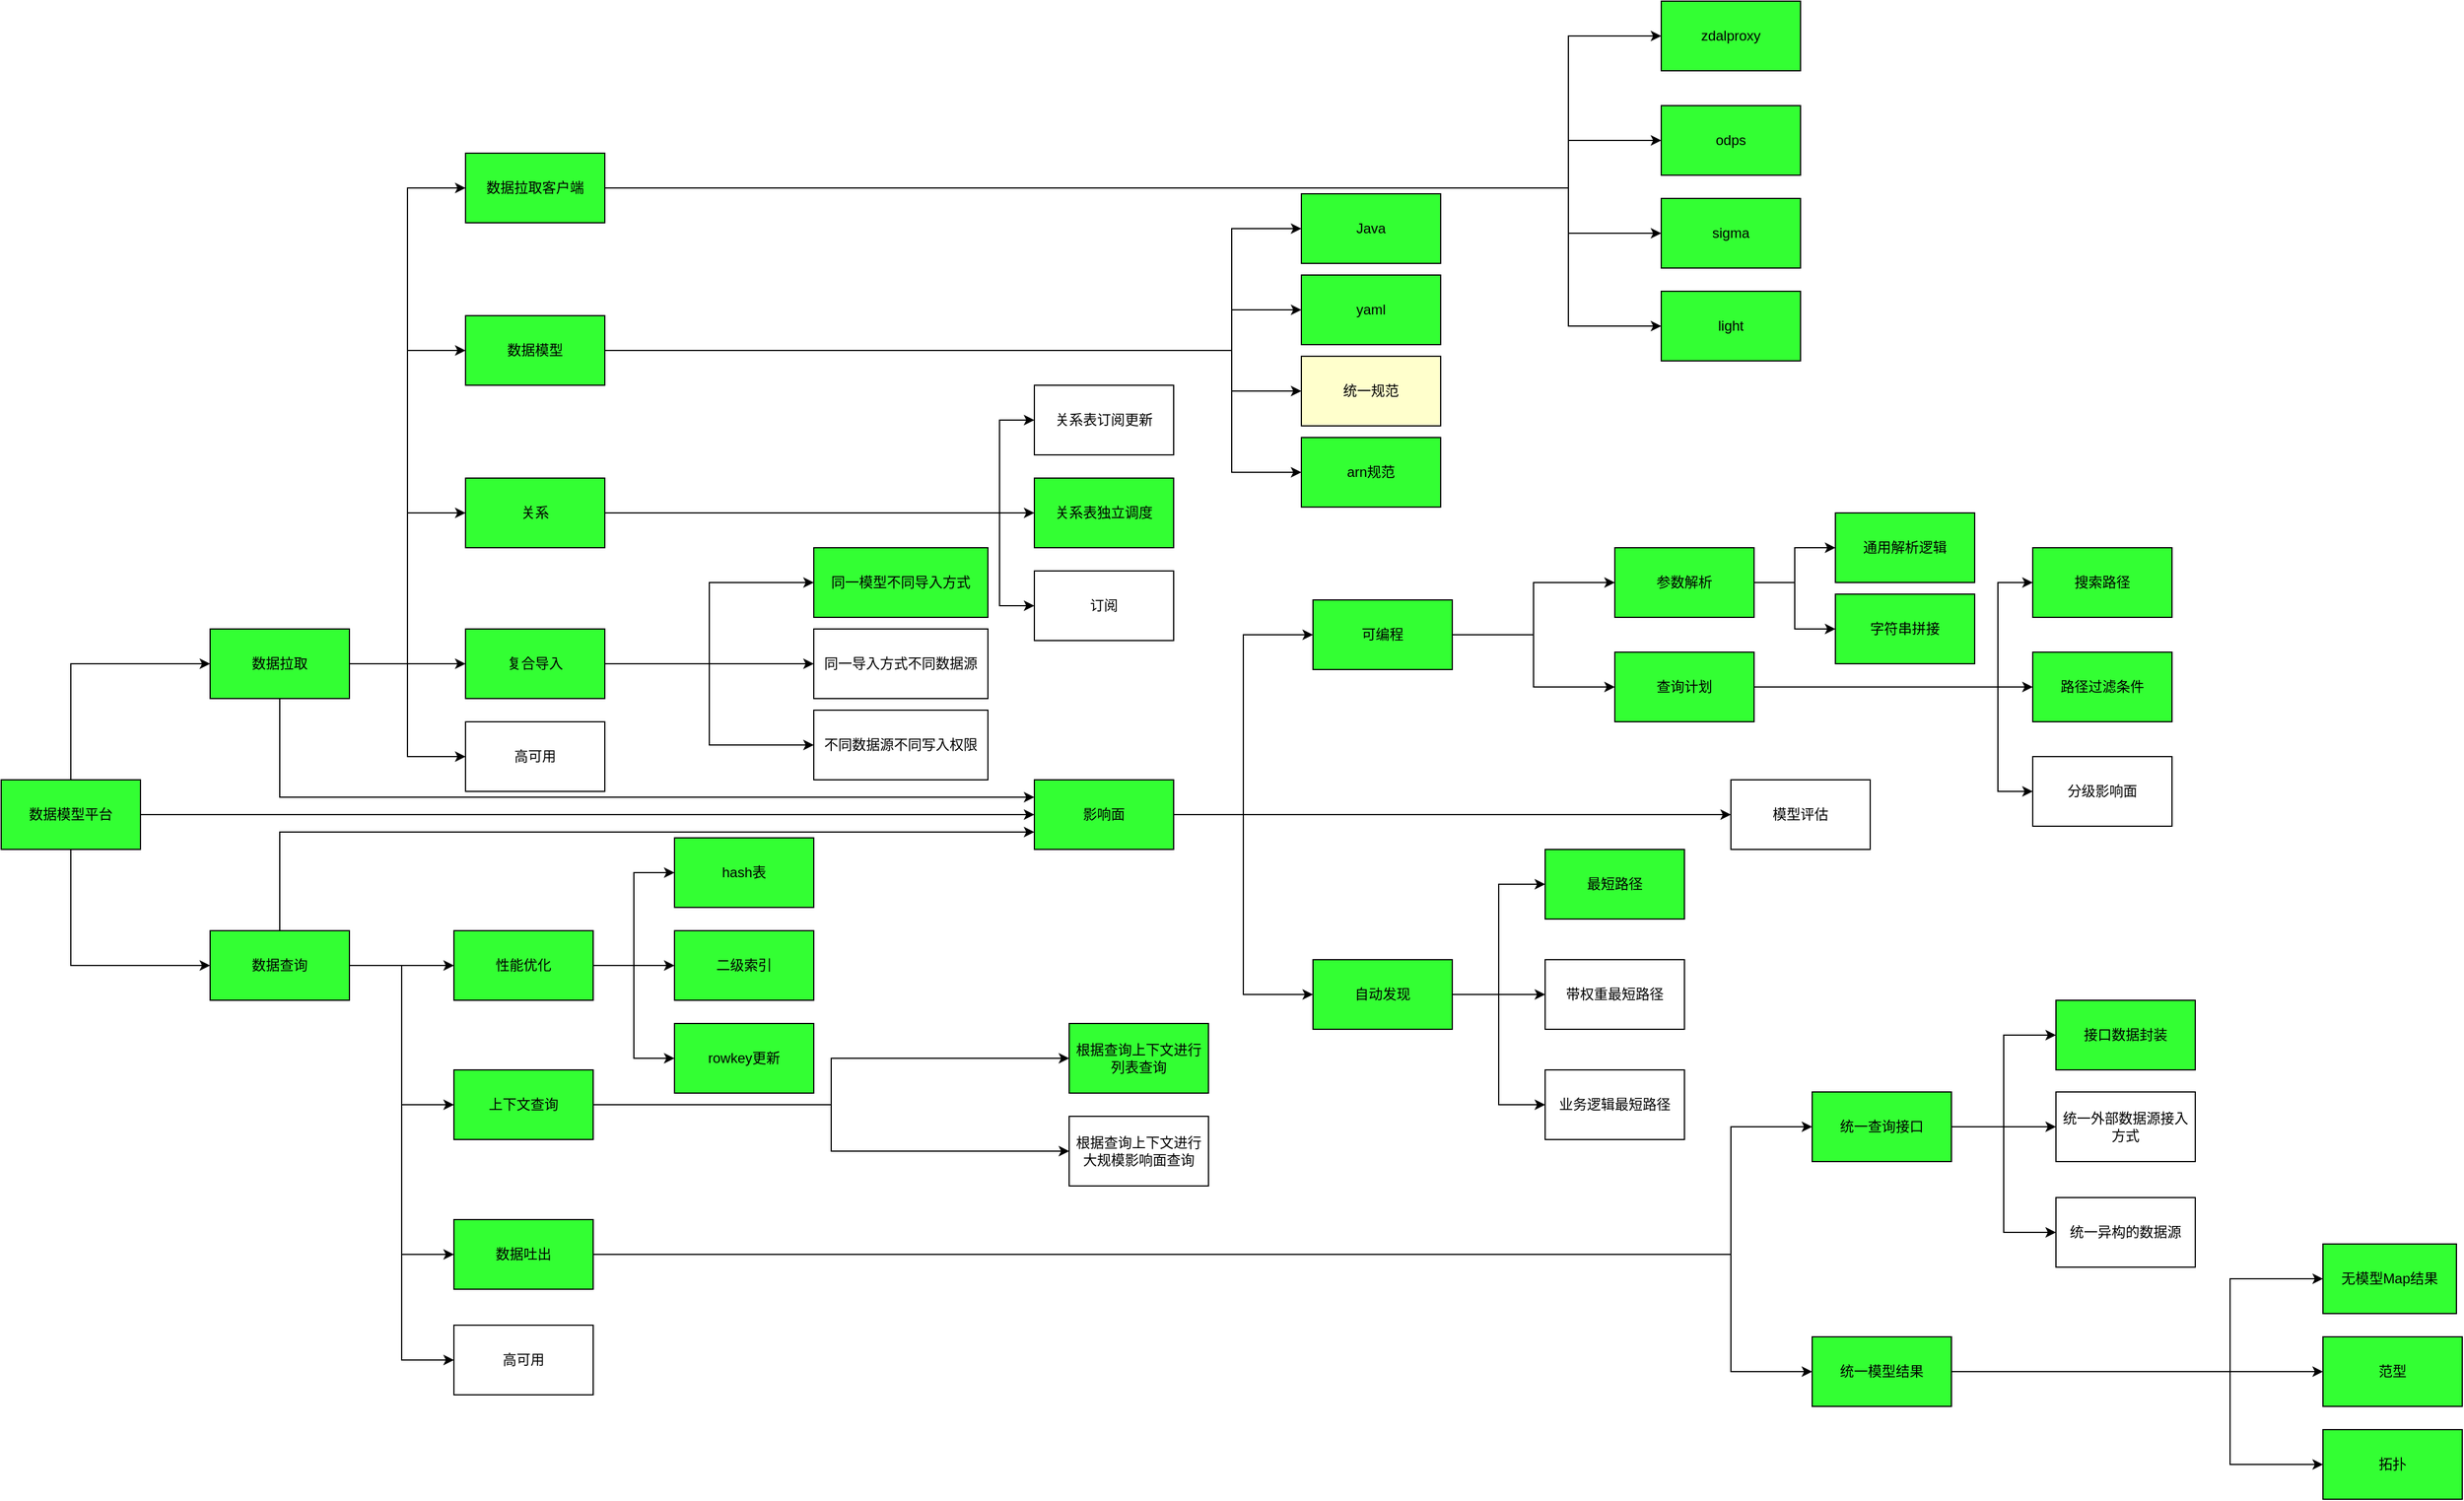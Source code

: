 <mxfile version="12.8.1" type="github">
  <diagram id="SqESzxWNPk29sI8p1Rc2" name="Page-1">
    <mxGraphModel dx="5920" dy="5776" grid="1" gridSize="10" guides="1" tooltips="1" connect="1" arrows="1" fold="1" page="1" pageScale="1" pageWidth="827" pageHeight="1169" math="0" shadow="0">
      <root>
        <mxCell id="0" />
        <mxCell id="1" parent="0" />
        <mxCell id="NBVT0KH5Xc10zF8hWyY_-20" style="edgeStyle=orthogonalEdgeStyle;rounded=0;orthogonalLoop=1;jettySize=auto;html=1;exitX=0.5;exitY=0;exitDx=0;exitDy=0;entryX=0;entryY=0.5;entryDx=0;entryDy=0;" parent="1" source="BBNGL1OK1R0SubXPaPE9-1" target="BBNGL1OK1R0SubXPaPE9-2" edge="1">
          <mxGeometry relative="1" as="geometry" />
        </mxCell>
        <mxCell id="NBVT0KH5Xc10zF8hWyY_-21" style="edgeStyle=orthogonalEdgeStyle;rounded=0;orthogonalLoop=1;jettySize=auto;html=1;exitX=0.5;exitY=1;exitDx=0;exitDy=0;entryX=0;entryY=0.5;entryDx=0;entryDy=0;" parent="1" source="BBNGL1OK1R0SubXPaPE9-1" target="BBNGL1OK1R0SubXPaPE9-3" edge="1">
          <mxGeometry relative="1" as="geometry" />
        </mxCell>
        <mxCell id="NBVT0KH5Xc10zF8hWyY_-22" style="edgeStyle=orthogonalEdgeStyle;rounded=0;orthogonalLoop=1;jettySize=auto;html=1;exitX=1;exitY=0.5;exitDx=0;exitDy=0;entryX=0;entryY=0.5;entryDx=0;entryDy=0;" parent="1" source="BBNGL1OK1R0SubXPaPE9-1" target="BBNGL1OK1R0SubXPaPE9-4" edge="1">
          <mxGeometry relative="1" as="geometry" />
        </mxCell>
        <mxCell id="BBNGL1OK1R0SubXPaPE9-1" value="数据模型平台" style="rounded=0;whiteSpace=wrap;html=1;fillColor=#33FF33;" parent="1" vertex="1">
          <mxGeometry x="30" y="650" width="120" height="60" as="geometry" />
        </mxCell>
        <mxCell id="NBVT0KH5Xc10zF8hWyY_-23" style="edgeStyle=orthogonalEdgeStyle;rounded=0;orthogonalLoop=1;jettySize=auto;html=1;exitX=1;exitY=0.5;exitDx=0;exitDy=0;entryX=0;entryY=0.5;entryDx=0;entryDy=0;" parent="1" source="BBNGL1OK1R0SubXPaPE9-2" target="BBNGL1OK1R0SubXPaPE9-8" edge="1">
          <mxGeometry relative="1" as="geometry" />
        </mxCell>
        <mxCell id="NBVT0KH5Xc10zF8hWyY_-24" style="edgeStyle=orthogonalEdgeStyle;rounded=0;orthogonalLoop=1;jettySize=auto;html=1;exitX=1;exitY=0.5;exitDx=0;exitDy=0;entryX=0;entryY=0.5;entryDx=0;entryDy=0;" parent="1" source="BBNGL1OK1R0SubXPaPE9-2" target="BBNGL1OK1R0SubXPaPE9-7" edge="1">
          <mxGeometry relative="1" as="geometry" />
        </mxCell>
        <mxCell id="NBVT0KH5Xc10zF8hWyY_-25" style="edgeStyle=orthogonalEdgeStyle;rounded=0;orthogonalLoop=1;jettySize=auto;html=1;exitX=1;exitY=0.5;exitDx=0;exitDy=0;entryX=0;entryY=0.5;entryDx=0;entryDy=0;" parent="1" source="BBNGL1OK1R0SubXPaPE9-2" target="BBNGL1OK1R0SubXPaPE9-6" edge="1">
          <mxGeometry relative="1" as="geometry" />
        </mxCell>
        <mxCell id="NBVT0KH5Xc10zF8hWyY_-26" style="edgeStyle=orthogonalEdgeStyle;rounded=0;orthogonalLoop=1;jettySize=auto;html=1;exitX=1;exitY=0.5;exitDx=0;exitDy=0;entryX=0;entryY=0.5;entryDx=0;entryDy=0;" parent="1" source="BBNGL1OK1R0SubXPaPE9-2" target="BBNGL1OK1R0SubXPaPE9-5" edge="1">
          <mxGeometry relative="1" as="geometry" />
        </mxCell>
        <mxCell id="NBVT0KH5Xc10zF8hWyY_-30" style="edgeStyle=orthogonalEdgeStyle;rounded=0;orthogonalLoop=1;jettySize=auto;html=1;exitX=0.5;exitY=1;exitDx=0;exitDy=0;entryX=0;entryY=0.25;entryDx=0;entryDy=0;" parent="1" source="BBNGL1OK1R0SubXPaPE9-2" target="BBNGL1OK1R0SubXPaPE9-4" edge="1">
          <mxGeometry relative="1" as="geometry" />
        </mxCell>
        <mxCell id="6mLLUKD_3d6DJqKXJfNS-2" style="edgeStyle=orthogonalEdgeStyle;rounded=0;orthogonalLoop=1;jettySize=auto;html=1;exitX=1;exitY=0.5;exitDx=0;exitDy=0;entryX=0;entryY=0.5;entryDx=0;entryDy=0;" edge="1" parent="1" source="BBNGL1OK1R0SubXPaPE9-2" target="6mLLUKD_3d6DJqKXJfNS-1">
          <mxGeometry relative="1" as="geometry" />
        </mxCell>
        <mxCell id="BBNGL1OK1R0SubXPaPE9-2" value="数据拉取" style="rounded=0;whiteSpace=wrap;html=1;fillColor=#33FF33;" parent="1" vertex="1">
          <mxGeometry x="210" y="520" width="120" height="60" as="geometry" />
        </mxCell>
        <mxCell id="NBVT0KH5Xc10zF8hWyY_-27" style="edgeStyle=orthogonalEdgeStyle;rounded=0;orthogonalLoop=1;jettySize=auto;html=1;exitX=1;exitY=0.5;exitDx=0;exitDy=0;entryX=0;entryY=0.5;entryDx=0;entryDy=0;" parent="1" source="BBNGL1OK1R0SubXPaPE9-3" target="BBNGL1OK1R0SubXPaPE9-9" edge="1">
          <mxGeometry relative="1" as="geometry" />
        </mxCell>
        <mxCell id="NBVT0KH5Xc10zF8hWyY_-28" style="edgeStyle=orthogonalEdgeStyle;rounded=0;orthogonalLoop=1;jettySize=auto;html=1;exitX=1;exitY=0.5;exitDx=0;exitDy=0;entryX=0;entryY=0.5;entryDx=0;entryDy=0;" parent="1" source="BBNGL1OK1R0SubXPaPE9-3" target="BBNGL1OK1R0SubXPaPE9-10" edge="1">
          <mxGeometry relative="1" as="geometry" />
        </mxCell>
        <mxCell id="NBVT0KH5Xc10zF8hWyY_-29" style="edgeStyle=orthogonalEdgeStyle;rounded=0;orthogonalLoop=1;jettySize=auto;html=1;exitX=1;exitY=0.5;exitDx=0;exitDy=0;entryX=0;entryY=0.5;entryDx=0;entryDy=0;" parent="1" source="BBNGL1OK1R0SubXPaPE9-3" target="BBNGL1OK1R0SubXPaPE9-11" edge="1">
          <mxGeometry relative="1" as="geometry" />
        </mxCell>
        <mxCell id="NBVT0KH5Xc10zF8hWyY_-31" style="edgeStyle=orthogonalEdgeStyle;rounded=0;orthogonalLoop=1;jettySize=auto;html=1;exitX=0.5;exitY=0;exitDx=0;exitDy=0;entryX=0;entryY=0.75;entryDx=0;entryDy=0;" parent="1" source="BBNGL1OK1R0SubXPaPE9-3" target="BBNGL1OK1R0SubXPaPE9-4" edge="1">
          <mxGeometry relative="1" as="geometry" />
        </mxCell>
        <mxCell id="6mLLUKD_3d6DJqKXJfNS-4" style="edgeStyle=orthogonalEdgeStyle;rounded=0;orthogonalLoop=1;jettySize=auto;html=1;exitX=1;exitY=0.5;exitDx=0;exitDy=0;entryX=0;entryY=0.5;entryDx=0;entryDy=0;" edge="1" parent="1" source="BBNGL1OK1R0SubXPaPE9-3" target="6mLLUKD_3d6DJqKXJfNS-3">
          <mxGeometry relative="1" as="geometry" />
        </mxCell>
        <mxCell id="BBNGL1OK1R0SubXPaPE9-3" value="数据查询" style="rounded=0;whiteSpace=wrap;html=1;fillColor=#33FF33;" parent="1" vertex="1">
          <mxGeometry x="210" y="780" width="120" height="60" as="geometry" />
        </mxCell>
        <mxCell id="NBVT0KH5Xc10zF8hWyY_-32" style="edgeStyle=orthogonalEdgeStyle;rounded=0;orthogonalLoop=1;jettySize=auto;html=1;exitX=1;exitY=0.5;exitDx=0;exitDy=0;entryX=0;entryY=0.5;entryDx=0;entryDy=0;" parent="1" source="BBNGL1OK1R0SubXPaPE9-4" target="BBNGL1OK1R0SubXPaPE9-12" edge="1">
          <mxGeometry relative="1" as="geometry" />
        </mxCell>
        <mxCell id="NBVT0KH5Xc10zF8hWyY_-33" style="edgeStyle=orthogonalEdgeStyle;rounded=0;orthogonalLoop=1;jettySize=auto;html=1;exitX=1;exitY=0.5;exitDx=0;exitDy=0;entryX=0;entryY=0.5;entryDx=0;entryDy=0;" parent="1" source="BBNGL1OK1R0SubXPaPE9-4" target="BBNGL1OK1R0SubXPaPE9-13" edge="1">
          <mxGeometry relative="1" as="geometry" />
        </mxCell>
        <mxCell id="6mLLUKD_3d6DJqKXJfNS-6" style="edgeStyle=orthogonalEdgeStyle;rounded=0;orthogonalLoop=1;jettySize=auto;html=1;exitX=1;exitY=0.5;exitDx=0;exitDy=0;entryX=0;entryY=0.5;entryDx=0;entryDy=0;fillColor=#33FF33;" edge="1" parent="1" source="BBNGL1OK1R0SubXPaPE9-4" target="6mLLUKD_3d6DJqKXJfNS-5">
          <mxGeometry relative="1" as="geometry" />
        </mxCell>
        <mxCell id="BBNGL1OK1R0SubXPaPE9-4" value="影响面" style="rounded=0;whiteSpace=wrap;html=1;fillColor=#33FF33;" parent="1" vertex="1">
          <mxGeometry x="920" y="650" width="120" height="60" as="geometry" />
        </mxCell>
        <mxCell id="NBVT0KH5Xc10zF8hWyY_-57" style="edgeStyle=orthogonalEdgeStyle;rounded=0;orthogonalLoop=1;jettySize=auto;html=1;exitX=1;exitY=0.5;exitDx=0;exitDy=0;entryX=0;entryY=0.5;entryDx=0;entryDy=0;" parent="1" source="BBNGL1OK1R0SubXPaPE9-5" target="NBVT0KH5Xc10zF8hWyY_-35" edge="1">
          <mxGeometry relative="1" as="geometry">
            <mxPoint x="740.0" y="150" as="targetPoint" />
            <Array as="points">
              <mxPoint x="1380" y="140" />
              <mxPoint x="1380" y="9" />
            </Array>
          </mxGeometry>
        </mxCell>
        <mxCell id="NBVT0KH5Xc10zF8hWyY_-58" style="edgeStyle=orthogonalEdgeStyle;rounded=0;orthogonalLoop=1;jettySize=auto;html=1;exitX=1;exitY=0.5;exitDx=0;exitDy=0;entryX=0;entryY=0.5;entryDx=0;entryDy=0;" parent="1" source="BBNGL1OK1R0SubXPaPE9-5" target="NBVT0KH5Xc10zF8hWyY_-36" edge="1">
          <mxGeometry relative="1" as="geometry">
            <Array as="points">
              <mxPoint x="1380" y="140" />
              <mxPoint x="1380" y="99" />
            </Array>
          </mxGeometry>
        </mxCell>
        <mxCell id="NBVT0KH5Xc10zF8hWyY_-59" style="edgeStyle=orthogonalEdgeStyle;rounded=0;orthogonalLoop=1;jettySize=auto;html=1;exitX=1;exitY=0.5;exitDx=0;exitDy=0;entryX=0;entryY=0.5;entryDx=0;entryDy=0;" parent="1" source="BBNGL1OK1R0SubXPaPE9-5" target="NBVT0KH5Xc10zF8hWyY_-37" edge="1">
          <mxGeometry relative="1" as="geometry">
            <Array as="points">
              <mxPoint x="1380" y="140" />
              <mxPoint x="1380" y="179" />
            </Array>
          </mxGeometry>
        </mxCell>
        <mxCell id="NBVT0KH5Xc10zF8hWyY_-60" style="edgeStyle=orthogonalEdgeStyle;rounded=0;orthogonalLoop=1;jettySize=auto;html=1;exitX=1;exitY=0.5;exitDx=0;exitDy=0;entryX=0;entryY=0.5;entryDx=0;entryDy=0;" parent="1" source="BBNGL1OK1R0SubXPaPE9-5" target="NBVT0KH5Xc10zF8hWyY_-38" edge="1">
          <mxGeometry relative="1" as="geometry">
            <Array as="points">
              <mxPoint x="1380" y="140" />
              <mxPoint x="1380" y="259" />
            </Array>
          </mxGeometry>
        </mxCell>
        <mxCell id="BBNGL1OK1R0SubXPaPE9-5" value="数据拉取客户端" style="rounded=0;whiteSpace=wrap;html=1;fillColor=#33FF33;" parent="1" vertex="1">
          <mxGeometry x="430" y="110" width="120" height="60" as="geometry" />
        </mxCell>
        <mxCell id="NBVT0KH5Xc10zF8hWyY_-94" style="edgeStyle=orthogonalEdgeStyle;rounded=0;orthogonalLoop=1;jettySize=auto;html=1;exitX=1;exitY=0.5;exitDx=0;exitDy=0;entryX=0;entryY=0.5;entryDx=0;entryDy=0;" parent="1" source="BBNGL1OK1R0SubXPaPE9-6" target="NBVT0KH5Xc10zF8hWyY_-39" edge="1">
          <mxGeometry relative="1" as="geometry">
            <Array as="points">
              <mxPoint x="1090" y="280" />
              <mxPoint x="1090" y="175" />
            </Array>
          </mxGeometry>
        </mxCell>
        <mxCell id="NBVT0KH5Xc10zF8hWyY_-95" style="edgeStyle=orthogonalEdgeStyle;rounded=0;orthogonalLoop=1;jettySize=auto;html=1;exitX=1;exitY=0.5;exitDx=0;exitDy=0;entryX=0;entryY=0.5;entryDx=0;entryDy=0;" parent="1" source="BBNGL1OK1R0SubXPaPE9-6" target="NBVT0KH5Xc10zF8hWyY_-40" edge="1">
          <mxGeometry relative="1" as="geometry">
            <Array as="points">
              <mxPoint x="1090" y="280" />
              <mxPoint x="1090" y="245" />
            </Array>
          </mxGeometry>
        </mxCell>
        <mxCell id="NBVT0KH5Xc10zF8hWyY_-96" style="edgeStyle=orthogonalEdgeStyle;rounded=0;orthogonalLoop=1;jettySize=auto;html=1;exitX=1;exitY=0.5;exitDx=0;exitDy=0;entryX=0;entryY=0.5;entryDx=0;entryDy=0;" parent="1" source="BBNGL1OK1R0SubXPaPE9-6" target="NBVT0KH5Xc10zF8hWyY_-41" edge="1">
          <mxGeometry relative="1" as="geometry">
            <Array as="points">
              <mxPoint x="1090" y="280" />
              <mxPoint x="1090" y="315" />
            </Array>
          </mxGeometry>
        </mxCell>
        <mxCell id="NBVT0KH5Xc10zF8hWyY_-97" style="edgeStyle=orthogonalEdgeStyle;rounded=0;orthogonalLoop=1;jettySize=auto;html=1;exitX=1;exitY=0.5;exitDx=0;exitDy=0;entryX=0;entryY=0.5;entryDx=0;entryDy=0;" parent="1" source="BBNGL1OK1R0SubXPaPE9-6" target="NBVT0KH5Xc10zF8hWyY_-42" edge="1">
          <mxGeometry relative="1" as="geometry">
            <Array as="points">
              <mxPoint x="1090" y="280" />
              <mxPoint x="1090" y="385" />
            </Array>
          </mxGeometry>
        </mxCell>
        <mxCell id="BBNGL1OK1R0SubXPaPE9-6" value="数据模型" style="rounded=0;whiteSpace=wrap;html=1;fillColor=#33FF33;" parent="1" vertex="1">
          <mxGeometry x="430" y="250" width="120" height="60" as="geometry" />
        </mxCell>
        <mxCell id="NBVT0KH5Xc10zF8hWyY_-55" style="edgeStyle=orthogonalEdgeStyle;rounded=0;orthogonalLoop=1;jettySize=auto;html=1;exitX=1;exitY=0.5;exitDx=0;exitDy=0;entryX=0;entryY=0.5;entryDx=0;entryDy=0;" parent="1" source="BBNGL1OK1R0SubXPaPE9-7" target="NBVT0KH5Xc10zF8hWyY_-53" edge="1">
          <mxGeometry relative="1" as="geometry">
            <Array as="points">
              <mxPoint x="890" y="420" />
              <mxPoint x="890" y="340" />
            </Array>
          </mxGeometry>
        </mxCell>
        <mxCell id="NBVT0KH5Xc10zF8hWyY_-56" style="edgeStyle=orthogonalEdgeStyle;rounded=0;orthogonalLoop=1;jettySize=auto;html=1;exitX=1;exitY=0.5;exitDx=0;exitDy=0;entryX=0;entryY=0.5;entryDx=0;entryDy=0;" parent="1" source="BBNGL1OK1R0SubXPaPE9-7" target="NBVT0KH5Xc10zF8hWyY_-54" edge="1">
          <mxGeometry relative="1" as="geometry">
            <Array as="points">
              <mxPoint x="890" y="420" />
              <mxPoint x="890" y="500" />
            </Array>
          </mxGeometry>
        </mxCell>
        <mxCell id="BBNGL1OK1R0SubXPaPE9-7" value="关系" style="rounded=0;whiteSpace=wrap;html=1;fillColor=#33FF33;" parent="1" vertex="1">
          <mxGeometry x="430" y="390" width="120" height="60" as="geometry" />
        </mxCell>
        <mxCell id="NBVT0KH5Xc10zF8hWyY_-64" style="edgeStyle=orthogonalEdgeStyle;rounded=0;orthogonalLoop=1;jettySize=auto;html=1;exitX=1;exitY=0.5;exitDx=0;exitDy=0;entryX=0;entryY=0.5;entryDx=0;entryDy=0;" parent="1" source="BBNGL1OK1R0SubXPaPE9-8" target="NBVT0KH5Xc10zF8hWyY_-61" edge="1">
          <mxGeometry relative="1" as="geometry" />
        </mxCell>
        <mxCell id="NBVT0KH5Xc10zF8hWyY_-65" style="edgeStyle=orthogonalEdgeStyle;rounded=0;orthogonalLoop=1;jettySize=auto;html=1;exitX=1;exitY=0.5;exitDx=0;exitDy=0;entryX=0;entryY=0.5;entryDx=0;entryDy=0;" parent="1" source="BBNGL1OK1R0SubXPaPE9-8" target="NBVT0KH5Xc10zF8hWyY_-62" edge="1">
          <mxGeometry relative="1" as="geometry" />
        </mxCell>
        <mxCell id="NBVT0KH5Xc10zF8hWyY_-66" style="edgeStyle=orthogonalEdgeStyle;rounded=0;orthogonalLoop=1;jettySize=auto;html=1;exitX=1;exitY=0.5;exitDx=0;exitDy=0;entryX=0;entryY=0.5;entryDx=0;entryDy=0;" parent="1" source="BBNGL1OK1R0SubXPaPE9-8" target="NBVT0KH5Xc10zF8hWyY_-63" edge="1">
          <mxGeometry relative="1" as="geometry" />
        </mxCell>
        <mxCell id="BBNGL1OK1R0SubXPaPE9-8" value="复合导入" style="rounded=0;whiteSpace=wrap;html=1;fillColor=#33FF33;" parent="1" vertex="1">
          <mxGeometry x="430" y="520" width="120" height="60" as="geometry" />
        </mxCell>
        <mxCell id="NBVT0KH5Xc10zF8hWyY_-74" style="edgeStyle=orthogonalEdgeStyle;rounded=0;orthogonalLoop=1;jettySize=auto;html=1;exitX=1;exitY=0.5;exitDx=0;exitDy=0;entryX=0;entryY=0.5;entryDx=0;entryDy=0;" parent="1" source="BBNGL1OK1R0SubXPaPE9-9" target="NBVT0KH5Xc10zF8hWyY_-67" edge="1">
          <mxGeometry relative="1" as="geometry" />
        </mxCell>
        <mxCell id="NBVT0KH5Xc10zF8hWyY_-75" style="edgeStyle=orthogonalEdgeStyle;rounded=0;orthogonalLoop=1;jettySize=auto;html=1;exitX=1;exitY=0.5;exitDx=0;exitDy=0;entryX=0;entryY=0.5;entryDx=0;entryDy=0;" parent="1" source="BBNGL1OK1R0SubXPaPE9-9" target="NBVT0KH5Xc10zF8hWyY_-68" edge="1">
          <mxGeometry relative="1" as="geometry" />
        </mxCell>
        <mxCell id="NBVT0KH5Xc10zF8hWyY_-76" style="edgeStyle=orthogonalEdgeStyle;rounded=0;orthogonalLoop=1;jettySize=auto;html=1;exitX=1;exitY=0.5;exitDx=0;exitDy=0;entryX=0;entryY=0.5;entryDx=0;entryDy=0;" parent="1" source="BBNGL1OK1R0SubXPaPE9-9" target="NBVT0KH5Xc10zF8hWyY_-69" edge="1">
          <mxGeometry relative="1" as="geometry" />
        </mxCell>
        <mxCell id="BBNGL1OK1R0SubXPaPE9-9" value="性能优化" style="rounded=0;whiteSpace=wrap;html=1;fillColor=#33FF33;" parent="1" vertex="1">
          <mxGeometry x="420" y="780" width="120" height="60" as="geometry" />
        </mxCell>
        <mxCell id="NBVT0KH5Xc10zF8hWyY_-77" style="edgeStyle=orthogonalEdgeStyle;rounded=0;orthogonalLoop=1;jettySize=auto;html=1;exitX=1;exitY=0.5;exitDx=0;exitDy=0;entryX=0;entryY=0.5;entryDx=0;entryDy=0;" parent="1" source="BBNGL1OK1R0SubXPaPE9-10" target="NBVT0KH5Xc10zF8hWyY_-70" edge="1">
          <mxGeometry relative="1" as="geometry" />
        </mxCell>
        <mxCell id="NBVT0KH5Xc10zF8hWyY_-78" style="edgeStyle=orthogonalEdgeStyle;rounded=0;orthogonalLoop=1;jettySize=auto;html=1;exitX=1;exitY=0.5;exitDx=0;exitDy=0;entryX=0;entryY=0.5;entryDx=0;entryDy=0;" parent="1" source="BBNGL1OK1R0SubXPaPE9-10" target="NBVT0KH5Xc10zF8hWyY_-71" edge="1">
          <mxGeometry relative="1" as="geometry" />
        </mxCell>
        <mxCell id="BBNGL1OK1R0SubXPaPE9-10" value="上下文查询" style="rounded=0;whiteSpace=wrap;html=1;fillColor=#33FF33;" parent="1" vertex="1">
          <mxGeometry x="420" y="900" width="120" height="60" as="geometry" />
        </mxCell>
        <mxCell id="NBVT0KH5Xc10zF8hWyY_-79" style="edgeStyle=orthogonalEdgeStyle;rounded=0;orthogonalLoop=1;jettySize=auto;html=1;exitX=1;exitY=0.5;exitDx=0;exitDy=0;entryX=0;entryY=0.5;entryDx=0;entryDy=0;" parent="1" source="BBNGL1OK1R0SubXPaPE9-11" target="NBVT0KH5Xc10zF8hWyY_-72" edge="1">
          <mxGeometry relative="1" as="geometry">
            <Array as="points">
              <mxPoint x="1520" y="1059" />
              <mxPoint x="1520" y="949" />
            </Array>
          </mxGeometry>
        </mxCell>
        <mxCell id="NBVT0KH5Xc10zF8hWyY_-80" style="edgeStyle=orthogonalEdgeStyle;rounded=0;orthogonalLoop=1;jettySize=auto;html=1;exitX=1;exitY=0.5;exitDx=0;exitDy=0;entryX=0;entryY=0.5;entryDx=0;entryDy=0;" parent="1" source="BBNGL1OK1R0SubXPaPE9-11" target="NBVT0KH5Xc10zF8hWyY_-73" edge="1">
          <mxGeometry relative="1" as="geometry">
            <Array as="points">
              <mxPoint x="1520" y="1059" />
              <mxPoint x="1520" y="1160" />
            </Array>
          </mxGeometry>
        </mxCell>
        <mxCell id="BBNGL1OK1R0SubXPaPE9-11" value="数据吐出" style="rounded=0;whiteSpace=wrap;html=1;fillColor=#33FF33;" parent="1" vertex="1">
          <mxGeometry x="420" y="1029" width="120" height="60" as="geometry" />
        </mxCell>
        <mxCell id="NBVT0KH5Xc10zF8hWyY_-108" style="edgeStyle=orthogonalEdgeStyle;rounded=0;orthogonalLoop=1;jettySize=auto;html=1;exitX=1;exitY=0.5;exitDx=0;exitDy=0;entryX=0;entryY=0.5;entryDx=0;entryDy=0;" parent="1" source="BBNGL1OK1R0SubXPaPE9-12" target="NBVT0KH5Xc10zF8hWyY_-98" edge="1">
          <mxGeometry relative="1" as="geometry" />
        </mxCell>
        <mxCell id="NBVT0KH5Xc10zF8hWyY_-109" style="edgeStyle=orthogonalEdgeStyle;rounded=0;orthogonalLoop=1;jettySize=auto;html=1;exitX=1;exitY=0.5;exitDx=0;exitDy=0;entryX=0;entryY=0.5;entryDx=0;entryDy=0;" parent="1" source="BBNGL1OK1R0SubXPaPE9-12" target="NBVT0KH5Xc10zF8hWyY_-99" edge="1">
          <mxGeometry relative="1" as="geometry" />
        </mxCell>
        <mxCell id="BBNGL1OK1R0SubXPaPE9-12" value="可编程" style="rounded=0;whiteSpace=wrap;html=1;fillColor=#33FF33;" parent="1" vertex="1">
          <mxGeometry x="1160" y="495" width="120" height="60" as="geometry" />
        </mxCell>
        <mxCell id="NBVT0KH5Xc10zF8hWyY_-110" style="edgeStyle=orthogonalEdgeStyle;rounded=0;orthogonalLoop=1;jettySize=auto;html=1;exitX=1;exitY=0.5;exitDx=0;exitDy=0;entryX=0;entryY=0.5;entryDx=0;entryDy=0;" parent="1" source="BBNGL1OK1R0SubXPaPE9-13" target="NBVT0KH5Xc10zF8hWyY_-100" edge="1">
          <mxGeometry relative="1" as="geometry" />
        </mxCell>
        <mxCell id="NBVT0KH5Xc10zF8hWyY_-111" style="edgeStyle=orthogonalEdgeStyle;rounded=0;orthogonalLoop=1;jettySize=auto;html=1;exitX=1;exitY=0.5;exitDx=0;exitDy=0;entryX=0;entryY=0.5;entryDx=0;entryDy=0;" parent="1" source="BBNGL1OK1R0SubXPaPE9-13" target="NBVT0KH5Xc10zF8hWyY_-101" edge="1">
          <mxGeometry relative="1" as="geometry" />
        </mxCell>
        <mxCell id="NBVT0KH5Xc10zF8hWyY_-112" style="edgeStyle=orthogonalEdgeStyle;rounded=0;orthogonalLoop=1;jettySize=auto;html=1;exitX=1;exitY=0.5;exitDx=0;exitDy=0;entryX=0;entryY=0.5;entryDx=0;entryDy=0;" parent="1" source="BBNGL1OK1R0SubXPaPE9-13" target="NBVT0KH5Xc10zF8hWyY_-102" edge="1">
          <mxGeometry relative="1" as="geometry" />
        </mxCell>
        <mxCell id="BBNGL1OK1R0SubXPaPE9-13" value="自动发现" style="rounded=0;whiteSpace=wrap;html=1;fillColor=#33FF33;" parent="1" vertex="1">
          <mxGeometry x="1160" y="805" width="120" height="60" as="geometry" />
        </mxCell>
        <mxCell id="NBVT0KH5Xc10zF8hWyY_-35" value="zdalproxy" style="rounded=0;whiteSpace=wrap;html=1;fillColor=#33FF33;" parent="1" vertex="1">
          <mxGeometry x="1460" y="-21" width="120" height="60" as="geometry" />
        </mxCell>
        <mxCell id="NBVT0KH5Xc10zF8hWyY_-36" value="odps" style="rounded=0;whiteSpace=wrap;html=1;fillColor=#33FF33;" parent="1" vertex="1">
          <mxGeometry x="1460" y="69" width="120" height="60" as="geometry" />
        </mxCell>
        <mxCell id="NBVT0KH5Xc10zF8hWyY_-37" value="sigma" style="rounded=0;whiteSpace=wrap;html=1;fillColor=#33FF33;" parent="1" vertex="1">
          <mxGeometry x="1460" y="149" width="120" height="60" as="geometry" />
        </mxCell>
        <mxCell id="NBVT0KH5Xc10zF8hWyY_-38" value="light" style="rounded=0;whiteSpace=wrap;html=1;fillColor=#33FF33;" parent="1" vertex="1">
          <mxGeometry x="1460" y="229" width="120" height="60" as="geometry" />
        </mxCell>
        <mxCell id="NBVT0KH5Xc10zF8hWyY_-39" value="Java" style="rounded=0;whiteSpace=wrap;html=1;fillColor=#33FF33;" parent="1" vertex="1">
          <mxGeometry x="1150" y="145" width="120" height="60" as="geometry" />
        </mxCell>
        <mxCell id="NBVT0KH5Xc10zF8hWyY_-40" value="yaml" style="rounded=0;whiteSpace=wrap;html=1;fillColor=#33FF33;" parent="1" vertex="1">
          <mxGeometry x="1150" y="215" width="120" height="60" as="geometry" />
        </mxCell>
        <mxCell id="NBVT0KH5Xc10zF8hWyY_-41" value="统一规范" style="rounded=0;whiteSpace=wrap;html=1;fillColor=#FFFFCC;" parent="1" vertex="1">
          <mxGeometry x="1150" y="285" width="120" height="60" as="geometry" />
        </mxCell>
        <mxCell id="NBVT0KH5Xc10zF8hWyY_-42" value="arn规范" style="rounded=0;whiteSpace=wrap;html=1;fillColor=#33FF33;" parent="1" vertex="1">
          <mxGeometry x="1150" y="355" width="120" height="60" as="geometry" />
        </mxCell>
        <mxCell id="NBVT0KH5Xc10zF8hWyY_-51" value="关系表独立调度" style="rounded=0;whiteSpace=wrap;html=1;fillColor=#33FF33;" parent="1" vertex="1">
          <mxGeometry x="920" y="390" width="120" height="60" as="geometry" />
        </mxCell>
        <mxCell id="NBVT0KH5Xc10zF8hWyY_-52" value="" style="edgeStyle=orthogonalEdgeStyle;rounded=0;orthogonalLoop=1;jettySize=auto;html=1;" parent="1" source="BBNGL1OK1R0SubXPaPE9-7" target="NBVT0KH5Xc10zF8hWyY_-51" edge="1">
          <mxGeometry relative="1" as="geometry" />
        </mxCell>
        <mxCell id="NBVT0KH5Xc10zF8hWyY_-53" value="关系表订阅更新" style="rounded=0;whiteSpace=wrap;html=1;" parent="1" vertex="1">
          <mxGeometry x="920" y="310" width="120" height="60" as="geometry" />
        </mxCell>
        <mxCell id="NBVT0KH5Xc10zF8hWyY_-54" value="订阅" style="rounded=0;whiteSpace=wrap;html=1;" parent="1" vertex="1">
          <mxGeometry x="920" y="470" width="120" height="60" as="geometry" />
        </mxCell>
        <mxCell id="NBVT0KH5Xc10zF8hWyY_-61" value="同一模型不同导入方式" style="rounded=0;whiteSpace=wrap;html=1;fillColor=#33FF33;" parent="1" vertex="1">
          <mxGeometry x="730" y="450" width="150" height="60" as="geometry" />
        </mxCell>
        <mxCell id="NBVT0KH5Xc10zF8hWyY_-62" value="同一导入方式不同数据源" style="rounded=0;whiteSpace=wrap;html=1;" parent="1" vertex="1">
          <mxGeometry x="730" y="520" width="150" height="60" as="geometry" />
        </mxCell>
        <mxCell id="NBVT0KH5Xc10zF8hWyY_-63" value="不同数据源不同写入权限" style="rounded=0;whiteSpace=wrap;html=1;" parent="1" vertex="1">
          <mxGeometry x="730" y="590" width="150" height="60" as="geometry" />
        </mxCell>
        <mxCell id="NBVT0KH5Xc10zF8hWyY_-67" value="hash表" style="rounded=0;whiteSpace=wrap;html=1;fillColor=#33FF33;" parent="1" vertex="1">
          <mxGeometry x="610" y="700" width="120" height="60" as="geometry" />
        </mxCell>
        <mxCell id="NBVT0KH5Xc10zF8hWyY_-68" value="二级索引" style="rounded=0;whiteSpace=wrap;html=1;fillColor=#33FF33;" parent="1" vertex="1">
          <mxGeometry x="610" y="780" width="120" height="60" as="geometry" />
        </mxCell>
        <mxCell id="NBVT0KH5Xc10zF8hWyY_-69" value="rowkey更新" style="rounded=0;whiteSpace=wrap;html=1;fillColor=#33FF33;" parent="1" vertex="1">
          <mxGeometry x="610" y="860" width="120" height="60" as="geometry" />
        </mxCell>
        <mxCell id="NBVT0KH5Xc10zF8hWyY_-70" value="根据查询上下文进行列表查询" style="rounded=0;whiteSpace=wrap;html=1;fillColor=#33FF33;" parent="1" vertex="1">
          <mxGeometry x="950" y="860" width="120" height="60" as="geometry" />
        </mxCell>
        <mxCell id="NBVT0KH5Xc10zF8hWyY_-71" value="根据查询上下文进行大规模影响面查询" style="rounded=0;whiteSpace=wrap;html=1;" parent="1" vertex="1">
          <mxGeometry x="950" y="940" width="120" height="60" as="geometry" />
        </mxCell>
        <mxCell id="NBVT0KH5Xc10zF8hWyY_-87" style="edgeStyle=orthogonalEdgeStyle;rounded=0;orthogonalLoop=1;jettySize=auto;html=1;exitX=1;exitY=0.5;exitDx=0;exitDy=0;entryX=0;entryY=0.5;entryDx=0;entryDy=0;" parent="1" source="NBVT0KH5Xc10zF8hWyY_-72" target="NBVT0KH5Xc10zF8hWyY_-81" edge="1">
          <mxGeometry relative="1" as="geometry" />
        </mxCell>
        <mxCell id="NBVT0KH5Xc10zF8hWyY_-88" style="edgeStyle=orthogonalEdgeStyle;rounded=0;orthogonalLoop=1;jettySize=auto;html=1;exitX=1;exitY=0.5;exitDx=0;exitDy=0;entryX=0;entryY=0.5;entryDx=0;entryDy=0;" parent="1" source="NBVT0KH5Xc10zF8hWyY_-72" target="NBVT0KH5Xc10zF8hWyY_-82" edge="1">
          <mxGeometry relative="1" as="geometry" />
        </mxCell>
        <mxCell id="NBVT0KH5Xc10zF8hWyY_-89" style="edgeStyle=orthogonalEdgeStyle;rounded=0;orthogonalLoop=1;jettySize=auto;html=1;exitX=1;exitY=0.5;exitDx=0;exitDy=0;entryX=0;entryY=0.5;entryDx=0;entryDy=0;" parent="1" source="NBVT0KH5Xc10zF8hWyY_-72" target="NBVT0KH5Xc10zF8hWyY_-83" edge="1">
          <mxGeometry relative="1" as="geometry" />
        </mxCell>
        <mxCell id="NBVT0KH5Xc10zF8hWyY_-72" value="统一查询接口" style="rounded=0;whiteSpace=wrap;html=1;fillColor=#33FF33;" parent="1" vertex="1">
          <mxGeometry x="1590" y="919" width="120" height="60" as="geometry" />
        </mxCell>
        <mxCell id="NBVT0KH5Xc10zF8hWyY_-90" style="edgeStyle=orthogonalEdgeStyle;rounded=0;orthogonalLoop=1;jettySize=auto;html=1;exitX=1;exitY=0.5;exitDx=0;exitDy=0;entryX=0;entryY=0.5;entryDx=0;entryDy=0;" parent="1" source="NBVT0KH5Xc10zF8hWyY_-73" target="NBVT0KH5Xc10zF8hWyY_-84" edge="1">
          <mxGeometry relative="1" as="geometry">
            <Array as="points">
              <mxPoint x="1950" y="1160" />
              <mxPoint x="1950" y="1080" />
            </Array>
          </mxGeometry>
        </mxCell>
        <mxCell id="NBVT0KH5Xc10zF8hWyY_-91" style="edgeStyle=orthogonalEdgeStyle;rounded=0;orthogonalLoop=1;jettySize=auto;html=1;exitX=1;exitY=0.5;exitDx=0;exitDy=0;entryX=0;entryY=0.5;entryDx=0;entryDy=0;" parent="1" source="NBVT0KH5Xc10zF8hWyY_-73" target="NBVT0KH5Xc10zF8hWyY_-85" edge="1">
          <mxGeometry relative="1" as="geometry" />
        </mxCell>
        <mxCell id="NBVT0KH5Xc10zF8hWyY_-92" style="edgeStyle=orthogonalEdgeStyle;rounded=0;orthogonalLoop=1;jettySize=auto;html=1;exitX=1;exitY=0.5;exitDx=0;exitDy=0;entryX=0;entryY=0.5;entryDx=0;entryDy=0;" parent="1" source="NBVT0KH5Xc10zF8hWyY_-73" target="NBVT0KH5Xc10zF8hWyY_-86" edge="1">
          <mxGeometry relative="1" as="geometry">
            <mxPoint x="1990" y="1240.0" as="targetPoint" />
            <Array as="points">
              <mxPoint x="1950" y="1160" />
              <mxPoint x="1950" y="1240" />
            </Array>
          </mxGeometry>
        </mxCell>
        <mxCell id="NBVT0KH5Xc10zF8hWyY_-73" value="统一模型结果" style="rounded=0;whiteSpace=wrap;html=1;fillColor=#33FF33;" parent="1" vertex="1">
          <mxGeometry x="1590" y="1130" width="120" height="60" as="geometry" />
        </mxCell>
        <mxCell id="NBVT0KH5Xc10zF8hWyY_-81" value="接口数据封装" style="rounded=1;whiteSpace=wrap;html=1;arcSize=0;fillColor=#33FF33;" parent="1" vertex="1">
          <mxGeometry x="1800" y="840" width="120" height="60" as="geometry" />
        </mxCell>
        <mxCell id="NBVT0KH5Xc10zF8hWyY_-82" value="统一外部数据源接入方式" style="rounded=0;whiteSpace=wrap;html=1;" parent="1" vertex="1">
          <mxGeometry x="1800" y="919" width="120" height="60" as="geometry" />
        </mxCell>
        <mxCell id="NBVT0KH5Xc10zF8hWyY_-83" value="统一异构的数据源" style="rounded=0;whiteSpace=wrap;html=1;" parent="1" vertex="1">
          <mxGeometry x="1800" y="1010" width="120" height="60" as="geometry" />
        </mxCell>
        <mxCell id="NBVT0KH5Xc10zF8hWyY_-84" value="无模型Map结果" style="rounded=0;whiteSpace=wrap;html=1;fillColor=#33FF33;" parent="1" vertex="1">
          <mxGeometry x="2030" y="1050" width="115" height="60" as="geometry" />
        </mxCell>
        <mxCell id="NBVT0KH5Xc10zF8hWyY_-85" value="范型" style="rounded=0;whiteSpace=wrap;html=1;fillColor=#33FF33;" parent="1" vertex="1">
          <mxGeometry x="2030" y="1130" width="120" height="60" as="geometry" />
        </mxCell>
        <mxCell id="NBVT0KH5Xc10zF8hWyY_-86" value="拓扑" style="rounded=0;whiteSpace=wrap;html=1;fillColor=#33FF33;" parent="1" vertex="1">
          <mxGeometry x="2030" y="1210" width="120" height="60" as="geometry" />
        </mxCell>
        <mxCell id="NBVT0KH5Xc10zF8hWyY_-113" style="edgeStyle=orthogonalEdgeStyle;rounded=0;orthogonalLoop=1;jettySize=auto;html=1;exitX=1;exitY=0.5;exitDx=0;exitDy=0;entryX=0;entryY=0.5;entryDx=0;entryDy=0;fillColor=#33FF33;" parent="1" source="NBVT0KH5Xc10zF8hWyY_-98" target="NBVT0KH5Xc10zF8hWyY_-104" edge="1">
          <mxGeometry relative="1" as="geometry" />
        </mxCell>
        <mxCell id="NBVT0KH5Xc10zF8hWyY_-117" style="edgeStyle=orthogonalEdgeStyle;rounded=0;orthogonalLoop=1;jettySize=auto;html=1;exitX=1;exitY=0.5;exitDx=0;exitDy=0;entryX=0;entryY=0.5;entryDx=0;entryDy=0;fillColor=#33FF33;" parent="1" source="NBVT0KH5Xc10zF8hWyY_-98" target="NBVT0KH5Xc10zF8hWyY_-103" edge="1">
          <mxGeometry relative="1" as="geometry" />
        </mxCell>
        <mxCell id="NBVT0KH5Xc10zF8hWyY_-98" value="参数解析" style="rounded=0;whiteSpace=wrap;html=1;fillColor=#33FF33;" parent="1" vertex="1">
          <mxGeometry x="1420" y="450" width="120" height="60" as="geometry" />
        </mxCell>
        <mxCell id="NBVT0KH5Xc10zF8hWyY_-115" style="edgeStyle=orthogonalEdgeStyle;rounded=0;orthogonalLoop=1;jettySize=auto;html=1;exitX=1;exitY=0.5;exitDx=0;exitDy=0;entryX=0;entryY=0.5;entryDx=0;entryDy=0;fillColor=#33FF33;" parent="1" source="NBVT0KH5Xc10zF8hWyY_-99" target="NBVT0KH5Xc10zF8hWyY_-106" edge="1">
          <mxGeometry relative="1" as="geometry" />
        </mxCell>
        <mxCell id="NBVT0KH5Xc10zF8hWyY_-116" style="edgeStyle=orthogonalEdgeStyle;rounded=0;orthogonalLoop=1;jettySize=auto;html=1;exitX=1;exitY=0.5;exitDx=0;exitDy=0;entryX=0;entryY=0.5;entryDx=0;entryDy=0;" parent="1" source="NBVT0KH5Xc10zF8hWyY_-99" target="NBVT0KH5Xc10zF8hWyY_-107" edge="1">
          <mxGeometry relative="1" as="geometry">
            <Array as="points">
              <mxPoint x="1750" y="570" />
              <mxPoint x="1750" y="660" />
            </Array>
          </mxGeometry>
        </mxCell>
        <mxCell id="NBVT0KH5Xc10zF8hWyY_-118" style="edgeStyle=orthogonalEdgeStyle;rounded=0;orthogonalLoop=1;jettySize=auto;html=1;exitX=1;exitY=0.5;exitDx=0;exitDy=0;entryX=0;entryY=0.5;entryDx=0;entryDy=0;fillColor=#33FF33;" parent="1" source="NBVT0KH5Xc10zF8hWyY_-99" target="NBVT0KH5Xc10zF8hWyY_-105" edge="1">
          <mxGeometry relative="1" as="geometry">
            <Array as="points">
              <mxPoint x="1750" y="570" />
              <mxPoint x="1750" y="480" />
            </Array>
          </mxGeometry>
        </mxCell>
        <mxCell id="NBVT0KH5Xc10zF8hWyY_-99" value="查询计划" style="rounded=0;whiteSpace=wrap;html=1;fillColor=#33FF33;" parent="1" vertex="1">
          <mxGeometry x="1420" y="540" width="120" height="60" as="geometry" />
        </mxCell>
        <mxCell id="NBVT0KH5Xc10zF8hWyY_-100" value="最短路径" style="rounded=0;whiteSpace=wrap;html=1;fillColor=#33FF33;" parent="1" vertex="1">
          <mxGeometry x="1360" y="710" width="120" height="60" as="geometry" />
        </mxCell>
        <mxCell id="NBVT0KH5Xc10zF8hWyY_-101" value="带权重最短路径" style="rounded=0;whiteSpace=wrap;html=1;" parent="1" vertex="1">
          <mxGeometry x="1360" y="805" width="120" height="60" as="geometry" />
        </mxCell>
        <mxCell id="NBVT0KH5Xc10zF8hWyY_-102" value="业务逻辑最短路径" style="rounded=0;whiteSpace=wrap;html=1;" parent="1" vertex="1">
          <mxGeometry x="1360" y="900" width="120" height="60" as="geometry" />
        </mxCell>
        <mxCell id="NBVT0KH5Xc10zF8hWyY_-103" value="通用解析逻辑" style="rounded=0;whiteSpace=wrap;html=1;fillColor=#33FF33;" parent="1" vertex="1">
          <mxGeometry x="1610" y="420" width="120" height="60" as="geometry" />
        </mxCell>
        <mxCell id="NBVT0KH5Xc10zF8hWyY_-104" value="字符串拼接" style="rounded=0;whiteSpace=wrap;html=1;fillColor=#33FF33;" parent="1" vertex="1">
          <mxGeometry x="1610" y="490" width="120" height="60" as="geometry" />
        </mxCell>
        <mxCell id="NBVT0KH5Xc10zF8hWyY_-105" value="搜索路径" style="rounded=0;whiteSpace=wrap;html=1;fillColor=#33FF33;" parent="1" vertex="1">
          <mxGeometry x="1780" y="450" width="120" height="60" as="geometry" />
        </mxCell>
        <mxCell id="NBVT0KH5Xc10zF8hWyY_-106" value="路径过滤条件" style="rounded=0;whiteSpace=wrap;html=1;fillColor=#33FF33;" parent="1" vertex="1">
          <mxGeometry x="1780" y="540" width="120" height="60" as="geometry" />
        </mxCell>
        <mxCell id="NBVT0KH5Xc10zF8hWyY_-107" value="分级影响面" style="rounded=0;whiteSpace=wrap;html=1;" parent="1" vertex="1">
          <mxGeometry x="1780" y="630" width="120" height="60" as="geometry" />
        </mxCell>
        <mxCell id="6mLLUKD_3d6DJqKXJfNS-1" value="高可用" style="rounded=0;whiteSpace=wrap;html=1;" vertex="1" parent="1">
          <mxGeometry x="430" y="600" width="120" height="60" as="geometry" />
        </mxCell>
        <mxCell id="6mLLUKD_3d6DJqKXJfNS-3" value="高可用" style="rounded=0;whiteSpace=wrap;html=1;" vertex="1" parent="1">
          <mxGeometry x="420" y="1120" width="120" height="60" as="geometry" />
        </mxCell>
        <mxCell id="6mLLUKD_3d6DJqKXJfNS-5" value="模型评估" style="rounded=0;whiteSpace=wrap;html=1;fillColor=none;" vertex="1" parent="1">
          <mxGeometry x="1520" y="650" width="120" height="60" as="geometry" />
        </mxCell>
      </root>
    </mxGraphModel>
  </diagram>
</mxfile>
